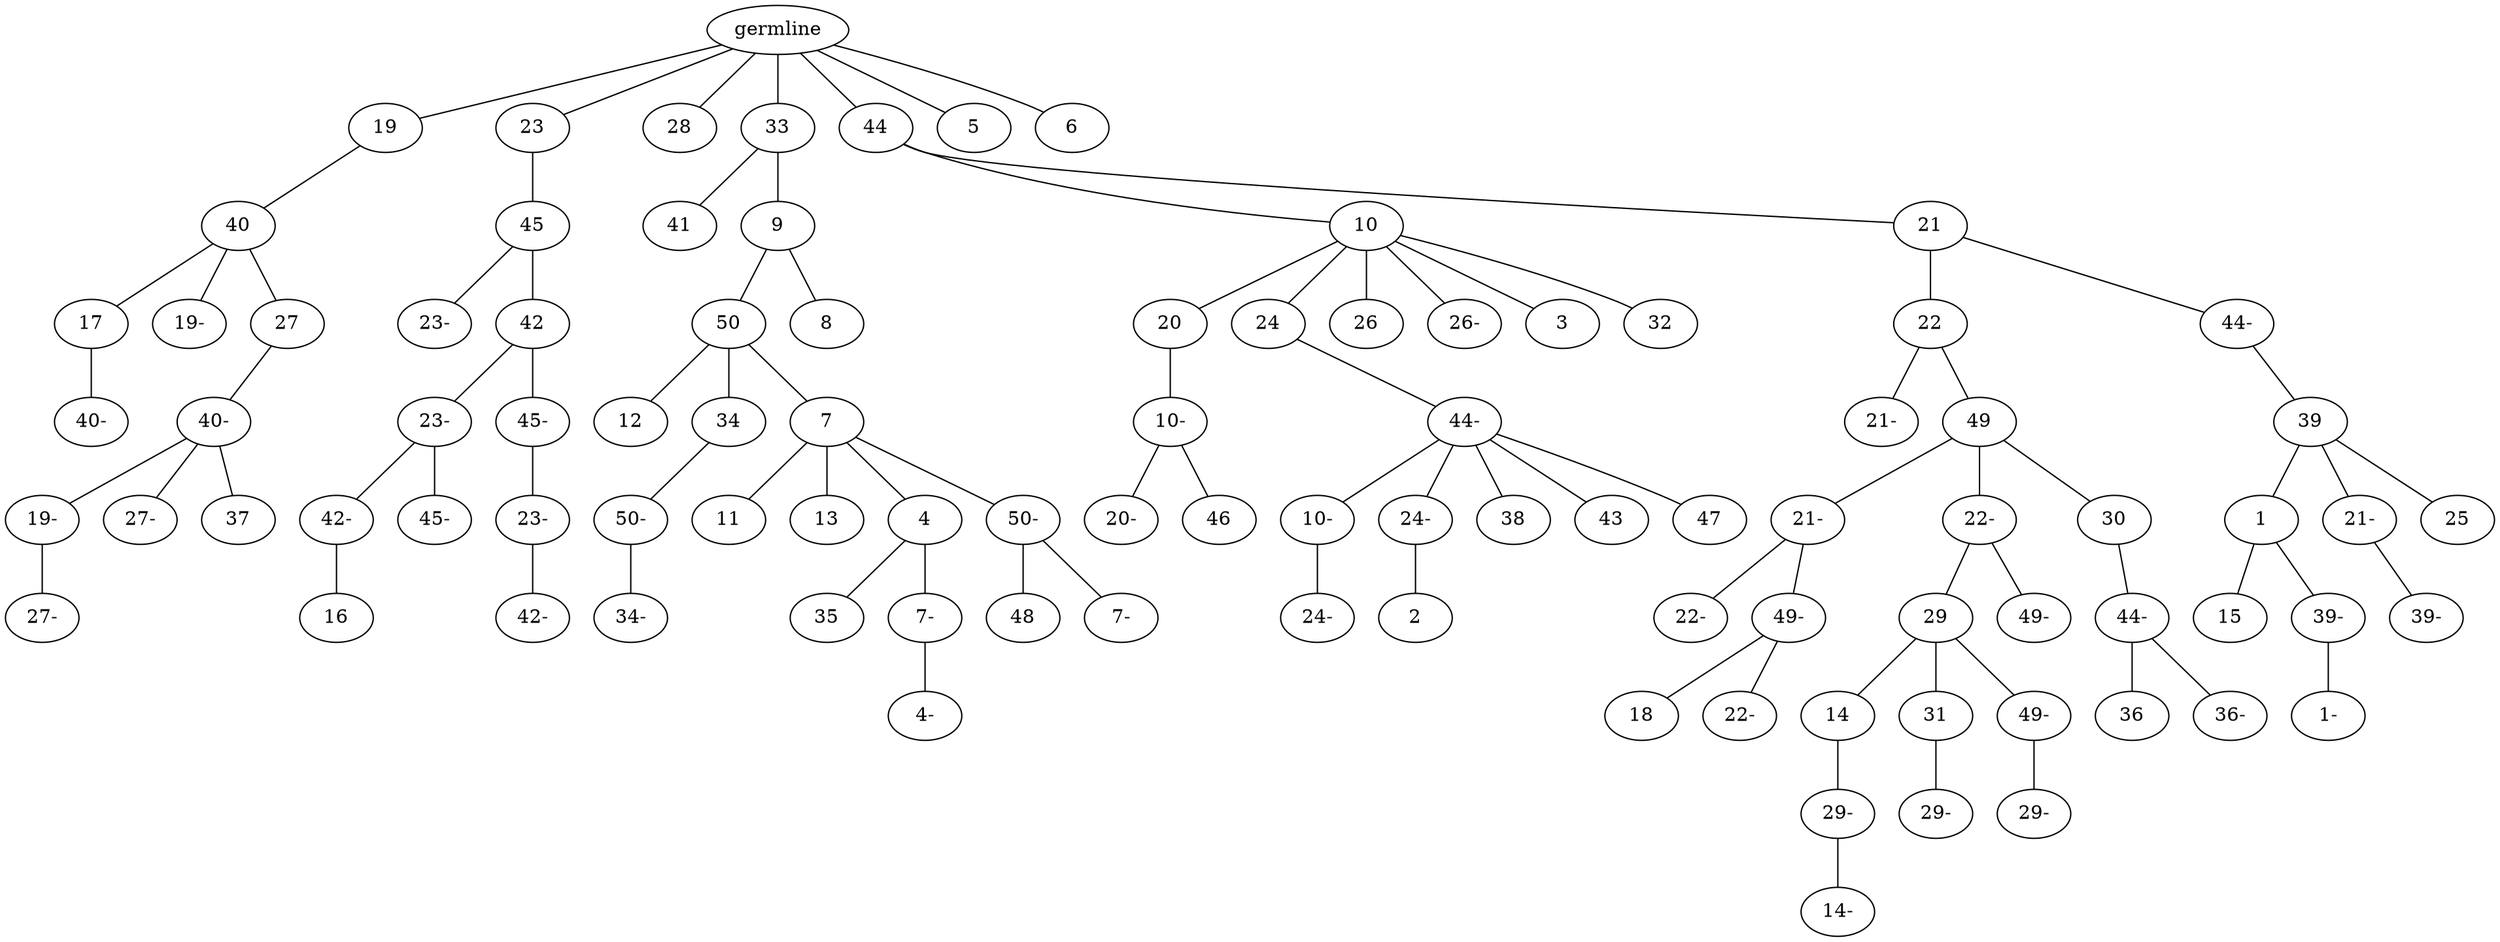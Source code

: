 graph tree {
    "139894658478432" [label="germline"];
    "139894646584608" [label="19"];
    "139894646584560" [label="40"];
    "139894646585088" [label="17"];
    "139894646585616" [label="40-"];
    "139894646586144" [label="19-"];
    "139894646585136" [label="27"];
    "139894646585424" [label="40-"];
    "139894646586096" [label="19-"];
    "139894646586624" [label="27-"];
    "139894646587152" [label="27-"];
    "139894646586384" [label="37"];
    "139894646585568" [label="23"];
    "139894646586432" [label="45"];
    "139894646586912" [label="23-"];
    "139894646586720" [label="42"];
    "139894646587104" [label="23-"];
    "139894650880208" [label="42-"];
    "139894650880592" [label="16"];
    "139894650881120" [label="45-"];
    "139894646587296" [label="45-"];
    "139894650880880" [label="23-"];
    "139894650881168" [label="42-"];
    "139894646584656" [label="28"];
    "139894646584800" [label="33"];
    "139894650880400" [label="41"];
    "139894650881984" [label="9"];
    "139894650881408" [label="50"];
    "139894650881744" [label="12"];
    "139894650881456" [label="34"];
    "139894650881600" [label="50-"];
    "139894650882416" [label="34-"];
    "139894650882704" [label="7"];
    "139894650882032" [label="11"];
    "139894650882992" [label="13"];
    "139894650882464" [label="4"];
    "139894661845872" [label="35"];
    "139894650884000" [label="7-"];
    "139894650883616" [label="4-"];
    "139894650882512" [label="50-"];
    "139894650883808" [label="48"];
    "139894650883904" [label="7-"];
    "139894650883280" [label="8"];
    "139894646587056" [label="44"];
    "139894650882560" [label="10"];
    "139894650883664" [label="20"];
    "139894657831120" [label="10-"];
    "139894657831504" [label="20-"];
    "139894657831024" [label="46"];
    "139894657831408" [label="24"];
    "139894657832176" [label="44-"];
    "139894657832080" [label="10-"];
    "139894657832368" [label="24-"];
    "139894657833040" [label="24-"];
    "139894657832656" [label="2"];
    "139894657833232" [label="38"];
    "139894657831648" [label="43"];
    "139894657832944" [label="47"];
    "139894657832272" [label="26"];
    "139894657831744" [label="26-"];
    "139894657832992" [label="3"];
    "139894657833088" [label="32"];
    "139894650883712" [label="21"];
    "139894657833184" [label="22"];
    "139894657833712" [label="21-"];
    "139894657833280" [label="49"];
    "139894657833856" [label="21-"];
    "139894657834624" [label="22-"];
    "139894657834720" [label="49-"];
    "139894655012976" [label="18"];
    "139894655012928" [label="22-"];
    "139894657834240" [label="22-"];
    "139894655013072" [label="29"];
    "139894655013456" [label="14"];
    "139894655013744" [label="29-"];
    "139894655014176" [label="14-"];
    "139894655014416" [label="31"];
    "139894655013696" [label="29-"];
    "139894655014656" [label="49-"];
    "139894655014272" [label="29-"];
    "139894655015136" [label="49-"];
    "139894657834144" [label="30"];
    "139894655014704" [label="44-"];
    "139894655014752" [label="36"];
    "139894655014608" [label="36-"];
    "139894657834768" [label="44-"];
    "139894655014896" [label="39"];
    "139894655015184" [label="1"];
    "139894655015472" [label="15"];
    "139894655015328" [label="39-"];
    "139894655015712" [label="1-"];
    "139894655016432" [label="21-"];
    "139894655015520" [label="39-"];
    "139894655016528" [label="25"];
    "139894650881072" [label="5"];
    "139894657831360" [label="6"];
    "139894658478432" -- "139894646584608";
    "139894658478432" -- "139894646585568";
    "139894658478432" -- "139894646584656";
    "139894658478432" -- "139894646584800";
    "139894658478432" -- "139894646587056";
    "139894658478432" -- "139894650881072";
    "139894658478432" -- "139894657831360";
    "139894646584608" -- "139894646584560";
    "139894646584560" -- "139894646585088";
    "139894646584560" -- "139894646586144";
    "139894646584560" -- "139894646585136";
    "139894646585088" -- "139894646585616";
    "139894646585136" -- "139894646585424";
    "139894646585424" -- "139894646586096";
    "139894646585424" -- "139894646587152";
    "139894646585424" -- "139894646586384";
    "139894646586096" -- "139894646586624";
    "139894646585568" -- "139894646586432";
    "139894646586432" -- "139894646586912";
    "139894646586432" -- "139894646586720";
    "139894646586720" -- "139894646587104";
    "139894646586720" -- "139894646587296";
    "139894646587104" -- "139894650880208";
    "139894646587104" -- "139894650881120";
    "139894650880208" -- "139894650880592";
    "139894646587296" -- "139894650880880";
    "139894650880880" -- "139894650881168";
    "139894646584800" -- "139894650880400";
    "139894646584800" -- "139894650881984";
    "139894650881984" -- "139894650881408";
    "139894650881984" -- "139894650883280";
    "139894650881408" -- "139894650881744";
    "139894650881408" -- "139894650881456";
    "139894650881408" -- "139894650882704";
    "139894650881456" -- "139894650881600";
    "139894650881600" -- "139894650882416";
    "139894650882704" -- "139894650882032";
    "139894650882704" -- "139894650882992";
    "139894650882704" -- "139894650882464";
    "139894650882704" -- "139894650882512";
    "139894650882464" -- "139894661845872";
    "139894650882464" -- "139894650884000";
    "139894650884000" -- "139894650883616";
    "139894650882512" -- "139894650883808";
    "139894650882512" -- "139894650883904";
    "139894646587056" -- "139894650882560";
    "139894646587056" -- "139894650883712";
    "139894650882560" -- "139894650883664";
    "139894650882560" -- "139894657831408";
    "139894650882560" -- "139894657832272";
    "139894650882560" -- "139894657831744";
    "139894650882560" -- "139894657832992";
    "139894650882560" -- "139894657833088";
    "139894650883664" -- "139894657831120";
    "139894657831120" -- "139894657831504";
    "139894657831120" -- "139894657831024";
    "139894657831408" -- "139894657832176";
    "139894657832176" -- "139894657832080";
    "139894657832176" -- "139894657833040";
    "139894657832176" -- "139894657833232";
    "139894657832176" -- "139894657831648";
    "139894657832176" -- "139894657832944";
    "139894657832080" -- "139894657832368";
    "139894657833040" -- "139894657832656";
    "139894650883712" -- "139894657833184";
    "139894650883712" -- "139894657834768";
    "139894657833184" -- "139894657833712";
    "139894657833184" -- "139894657833280";
    "139894657833280" -- "139894657833856";
    "139894657833280" -- "139894657834240";
    "139894657833280" -- "139894657834144";
    "139894657833856" -- "139894657834624";
    "139894657833856" -- "139894657834720";
    "139894657834720" -- "139894655012976";
    "139894657834720" -- "139894655012928";
    "139894657834240" -- "139894655013072";
    "139894657834240" -- "139894655015136";
    "139894655013072" -- "139894655013456";
    "139894655013072" -- "139894655014416";
    "139894655013072" -- "139894655014656";
    "139894655013456" -- "139894655013744";
    "139894655013744" -- "139894655014176";
    "139894655014416" -- "139894655013696";
    "139894655014656" -- "139894655014272";
    "139894657834144" -- "139894655014704";
    "139894655014704" -- "139894655014752";
    "139894655014704" -- "139894655014608";
    "139894657834768" -- "139894655014896";
    "139894655014896" -- "139894655015184";
    "139894655014896" -- "139894655016432";
    "139894655014896" -- "139894655016528";
    "139894655015184" -- "139894655015472";
    "139894655015184" -- "139894655015328";
    "139894655015328" -- "139894655015712";
    "139894655016432" -- "139894655015520";
}
